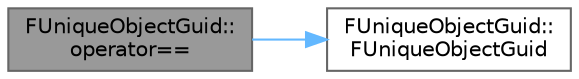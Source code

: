 digraph "FUniqueObjectGuid::operator=="
{
 // INTERACTIVE_SVG=YES
 // LATEX_PDF_SIZE
  bgcolor="transparent";
  edge [fontname=Helvetica,fontsize=10,labelfontname=Helvetica,labelfontsize=10];
  node [fontname=Helvetica,fontsize=10,shape=box,height=0.2,width=0.4];
  rankdir="LR";
  Node1 [id="Node000001",label="FUniqueObjectGuid::\loperator==",height=0.2,width=0.4,color="gray40", fillcolor="grey60", style="filled", fontcolor="black",tooltip=" "];
  Node1 -> Node2 [id="edge1_Node000001_Node000002",color="steelblue1",style="solid",tooltip=" "];
  Node2 [id="Node000002",label="FUniqueObjectGuid::\lFUniqueObjectGuid",height=0.2,width=0.4,color="grey40", fillcolor="white", style="filled",URL="$d9/d17/structFUniqueObjectGuid.html#afa4e36ff2d7479234d4912b86daf2212",tooltip=" "];
}
